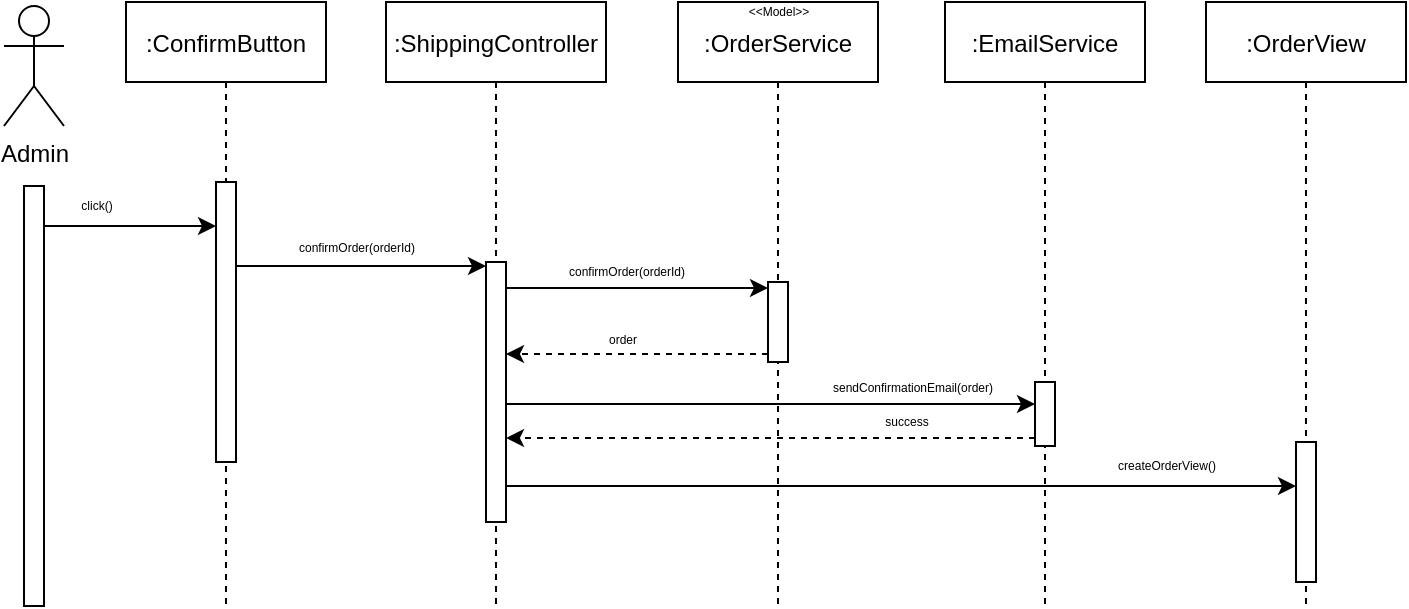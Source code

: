 <mxfile version="16.1.2" type="device" pages="2"><diagram id="hY5JH-sh4DAsOK4UyHqe" name="Confirm"><mxGraphModel dx="901" dy="579" grid="1" gridSize="10" guides="1" tooltips="1" connect="1" arrows="1" fold="1" page="1" pageScale="1" pageWidth="827" pageHeight="1169" math="0" shadow="0"><root><mxCell id="0"/><mxCell id="1" parent="0"/><mxCell id="6uuO1mts7LhGna2cGYTw-1" value=":ConfirmButton" style="shape=umlLifeline;perimeter=lifelinePerimeter;container=1;collapsible=0;recursiveResize=0;rounded=0;shadow=0;strokeWidth=1;" parent="1" vertex="1"><mxGeometry x="100" y="98" width="100" height="301" as="geometry"/></mxCell><mxCell id="6uuO1mts7LhGna2cGYTw-2" value="" style="points=[];perimeter=orthogonalPerimeter;rounded=0;shadow=0;strokeWidth=1;" parent="6uuO1mts7LhGna2cGYTw-1" vertex="1"><mxGeometry x="45" y="90" width="10" height="140" as="geometry"/></mxCell><mxCell id="6uuO1mts7LhGna2cGYTw-3" value="Admin" style="shape=umlActor;verticalLabelPosition=bottom;verticalAlign=top;html=1;outlineConnect=0;" parent="1" vertex="1"><mxGeometry x="39" y="100" width="30" height="60" as="geometry"/></mxCell><mxCell id="kJrW0hYbynFjESp4lHM4-1" style="edgeStyle=orthogonalEdgeStyle;rounded=0;orthogonalLoop=1;jettySize=auto;html=1;" edge="1" parent="1" source="6uuO1mts7LhGna2cGYTw-5" target="6uuO1mts7LhGna2cGYTw-2"><mxGeometry relative="1" as="geometry"><Array as="points"><mxPoint x="100" y="210"/><mxPoint x="100" y="210"/></Array></mxGeometry></mxCell><mxCell id="6uuO1mts7LhGna2cGYTw-5" value="" style="points=[];perimeter=orthogonalPerimeter;rounded=0;shadow=0;strokeWidth=1;" parent="1" vertex="1"><mxGeometry x="49" y="190" width="10" height="210" as="geometry"/></mxCell><mxCell id="6uuO1mts7LhGna2cGYTw-6" value=":ShippingController" style="shape=umlLifeline;perimeter=lifelinePerimeter;container=1;collapsible=0;recursiveResize=0;rounded=0;shadow=0;strokeWidth=1;" parent="1" vertex="1"><mxGeometry x="230" y="98" width="110" height="301" as="geometry"/></mxCell><mxCell id="6uuO1mts7LhGna2cGYTw-7" value="" style="points=[];perimeter=orthogonalPerimeter;rounded=0;shadow=0;strokeWidth=1;" parent="6uuO1mts7LhGna2cGYTw-6" vertex="1"><mxGeometry x="50" y="130" width="10" height="130" as="geometry"/></mxCell><mxCell id="6uuO1mts7LhGna2cGYTw-8" value=":OrderService" style="shape=umlLifeline;perimeter=lifelinePerimeter;container=1;collapsible=0;recursiveResize=0;rounded=0;shadow=0;strokeWidth=1;" parent="1" vertex="1"><mxGeometry x="376" y="98" width="100" height="301" as="geometry"/></mxCell><mxCell id="6uuO1mts7LhGna2cGYTw-9" value="" style="points=[];perimeter=orthogonalPerimeter;rounded=0;shadow=0;strokeWidth=1;" parent="6uuO1mts7LhGna2cGYTw-8" vertex="1"><mxGeometry x="45" y="140" width="10" height="40" as="geometry"/></mxCell><mxCell id="6uuO1mts7LhGna2cGYTw-10" value="&amp;lt;&amp;lt;Model&amp;gt;&amp;gt;" style="text;html=1;align=center;verticalAlign=middle;resizable=0;points=[];autosize=1;strokeColor=none;fillColor=none;fontSize=6;" parent="6uuO1mts7LhGna2cGYTw-8" vertex="1"><mxGeometry x="25" width="50" height="10" as="geometry"/></mxCell><mxCell id="6uuO1mts7LhGna2cGYTw-11" style="edgeStyle=orthogonalEdgeStyle;rounded=0;orthogonalLoop=1;jettySize=auto;html=1;" parent="1" edge="1"><mxGeometry relative="1" as="geometry"><mxPoint x="280.0" y="230" as="targetPoint"/><Array as="points"><mxPoint x="280" y="230"/></Array><mxPoint x="155.0" y="230" as="sourcePoint"/></mxGeometry></mxCell><mxCell id="6uuO1mts7LhGna2cGYTw-12" value="confirmOrder(orderId)" style="text;html=1;align=center;verticalAlign=middle;resizable=0;points=[];autosize=1;strokeColor=none;fillColor=none;fontSize=6;" parent="1" vertex="1"><mxGeometry x="180" y="216" width="70" height="10" as="geometry"/></mxCell><mxCell id="6uuO1mts7LhGna2cGYTw-14" value="confirmOrder(orderId)" style="text;html=1;align=center;verticalAlign=middle;resizable=0;points=[];autosize=1;strokeColor=none;fillColor=none;fontSize=6;" parent="1" vertex="1"><mxGeometry x="315" y="228" width="70" height="10" as="geometry"/></mxCell><mxCell id="6uuO1mts7LhGna2cGYTw-15" style="edgeStyle=orthogonalEdgeStyle;rounded=0;orthogonalLoop=1;jettySize=auto;html=1;" parent="1" target="6uuO1mts7LhGna2cGYTw-9" edge="1"><mxGeometry relative="1" as="geometry"><mxPoint x="410.0" y="241" as="targetPoint"/><Array as="points"><mxPoint x="290" y="241"/></Array><mxPoint x="290.0" y="243.029" as="sourcePoint"/></mxGeometry></mxCell><mxCell id="6uuO1mts7LhGna2cGYTw-16" style="edgeStyle=orthogonalEdgeStyle;rounded=0;orthogonalLoop=1;jettySize=auto;html=1;dashed=1;" parent="1" source="6uuO1mts7LhGna2cGYTw-9" edge="1"><mxGeometry relative="1" as="geometry"><mxPoint x="410.0" y="274" as="sourcePoint"/><mxPoint x="290.0" y="274" as="targetPoint"/><Array as="points"><mxPoint x="392" y="274"/><mxPoint x="392" y="274"/></Array></mxGeometry></mxCell><mxCell id="6uuO1mts7LhGna2cGYTw-17" value="order" style="text;html=1;align=center;verticalAlign=middle;resizable=0;points=[];autosize=1;strokeColor=none;fillColor=none;fontSize=6;" parent="1" vertex="1"><mxGeometry x="333" y="262" width="30" height="10" as="geometry"/></mxCell><mxCell id="6uuO1mts7LhGna2cGYTw-22" value=":OrderView" style="shape=umlLifeline;perimeter=lifelinePerimeter;container=1;collapsible=0;recursiveResize=0;rounded=0;shadow=0;strokeWidth=1;" parent="1" vertex="1"><mxGeometry x="640" y="98" width="100" height="301" as="geometry"/></mxCell><mxCell id="6uuO1mts7LhGna2cGYTw-23" value="" style="points=[];perimeter=orthogonalPerimeter;rounded=0;shadow=0;strokeWidth=1;" parent="6uuO1mts7LhGna2cGYTw-22" vertex="1"><mxGeometry x="45" y="220" width="10" height="70" as="geometry"/></mxCell><mxCell id="6uuO1mts7LhGna2cGYTw-32" value=":EmailService" style="shape=umlLifeline;perimeter=lifelinePerimeter;container=1;collapsible=0;recursiveResize=0;rounded=0;shadow=0;strokeWidth=1;" parent="1" vertex="1"><mxGeometry x="509.5" y="98" width="100" height="301" as="geometry"/></mxCell><mxCell id="6uuO1mts7LhGna2cGYTw-33" value="" style="points=[];perimeter=orthogonalPerimeter;rounded=0;shadow=0;strokeWidth=1;" parent="6uuO1mts7LhGna2cGYTw-32" vertex="1"><mxGeometry x="45" y="190" width="10" height="32" as="geometry"/></mxCell><mxCell id="6uuO1mts7LhGna2cGYTw-35" style="edgeStyle=orthogonalEdgeStyle;rounded=0;orthogonalLoop=1;jettySize=auto;html=1;" parent="1" source="6uuO1mts7LhGna2cGYTw-7" target="6uuO1mts7LhGna2cGYTw-33" edge="1"><mxGeometry relative="1" as="geometry"><Array as="points"><mxPoint x="393" y="299"/><mxPoint x="393" y="299"/></Array></mxGeometry></mxCell><mxCell id="6uuO1mts7LhGna2cGYTw-36" value="sendConfirmationEmail(order)" style="text;html=1;align=center;verticalAlign=middle;resizable=0;points=[];autosize=1;strokeColor=none;fillColor=none;fontSize=6;" parent="1" vertex="1"><mxGeometry x="443" y="286" width="100" height="10" as="geometry"/></mxCell><mxCell id="6uuO1mts7LhGna2cGYTw-37" style="edgeStyle=orthogonalEdgeStyle;rounded=0;orthogonalLoop=1;jettySize=auto;html=1;fontSize=6;dashed=1;" parent="1" edge="1" source="6uuO1mts7LhGna2cGYTw-33"><mxGeometry relative="1" as="geometry"><mxPoint x="688" y="316" as="sourcePoint"/><mxPoint x="290" y="316.029" as="targetPoint"/><Array as="points"><mxPoint x="490" y="316"/><mxPoint x="490" y="316"/></Array></mxGeometry></mxCell><mxCell id="6uuO1mts7LhGna2cGYTw-38" value="success" style="text;html=1;align=center;verticalAlign=middle;resizable=0;points=[];autosize=1;strokeColor=none;fillColor=none;fontSize=6;" parent="1" vertex="1"><mxGeometry x="469.5" y="303" width="40" height="10" as="geometry"/></mxCell><mxCell id="6uuO1mts7LhGna2cGYTw-18" value="click()" style="text;html=1;align=center;verticalAlign=middle;resizable=0;points=[];autosize=1;strokeColor=none;fillColor=none;fontSize=6;" parent="1" vertex="1"><mxGeometry x="70" y="195" width="30" height="10" as="geometry"/></mxCell><mxCell id="kJrW0hYbynFjESp4lHM4-2" style="edgeStyle=orthogonalEdgeStyle;rounded=0;orthogonalLoop=1;jettySize=auto;html=1;" edge="1" parent="1" source="6uuO1mts7LhGna2cGYTw-7" target="6uuO1mts7LhGna2cGYTw-23"><mxGeometry relative="1" as="geometry"><Array as="points"><mxPoint x="580" y="340"/><mxPoint x="580" y="340"/></Array></mxGeometry></mxCell><mxCell id="kJrW0hYbynFjESp4lHM4-3" value="createOrderView()" style="text;html=1;align=center;verticalAlign=middle;resizable=0;points=[];autosize=1;strokeColor=none;fillColor=none;fontSize=6;" vertex="1" parent="1"><mxGeometry x="590" y="325" width="60" height="10" as="geometry"/></mxCell></root></mxGraphModel></diagram><diagram id="3upJTyzf8hIcsEGuxY7a" name="Reject"><mxGraphModel dx="757" dy="486" grid="1" gridSize="10" guides="1" tooltips="1" connect="1" arrows="1" fold="1" page="1" pageScale="1" pageWidth="827" pageHeight="1169" math="0" shadow="0"><root><mxCell id="yXWFE8VfULyyJjbBIGYt-0"/><mxCell id="yXWFE8VfULyyJjbBIGYt-1" parent="yXWFE8VfULyyJjbBIGYt-0"/><mxCell id="y-4U5YIoIx6YFsPdROIW-0" value=":RejectButton" style="shape=umlLifeline;perimeter=lifelinePerimeter;container=1;collapsible=0;recursiveResize=0;rounded=0;shadow=0;strokeWidth=1;" vertex="1" parent="yXWFE8VfULyyJjbBIGYt-1"><mxGeometry x="100" y="98" width="100" height="301" as="geometry"/></mxCell><mxCell id="y-4U5YIoIx6YFsPdROIW-1" value="" style="points=[];perimeter=orthogonalPerimeter;rounded=0;shadow=0;strokeWidth=1;" vertex="1" parent="y-4U5YIoIx6YFsPdROIW-0"><mxGeometry x="45" y="90" width="10" height="140" as="geometry"/></mxCell><mxCell id="y-4U5YIoIx6YFsPdROIW-2" value="Admin" style="shape=umlActor;verticalLabelPosition=bottom;verticalAlign=top;html=1;outlineConnect=0;" vertex="1" parent="yXWFE8VfULyyJjbBIGYt-1"><mxGeometry x="39" y="100" width="30" height="60" as="geometry"/></mxCell><mxCell id="y-4U5YIoIx6YFsPdROIW-3" style="edgeStyle=orthogonalEdgeStyle;rounded=0;orthogonalLoop=1;jettySize=auto;html=1;" edge="1" parent="yXWFE8VfULyyJjbBIGYt-1" source="y-4U5YIoIx6YFsPdROIW-4" target="y-4U5YIoIx6YFsPdROIW-1"><mxGeometry relative="1" as="geometry"><Array as="points"><mxPoint x="100" y="210"/><mxPoint x="100" y="210"/></Array></mxGeometry></mxCell><mxCell id="y-4U5YIoIx6YFsPdROIW-4" value="" style="points=[];perimeter=orthogonalPerimeter;rounded=0;shadow=0;strokeWidth=1;" vertex="1" parent="yXWFE8VfULyyJjbBIGYt-1"><mxGeometry x="49" y="190" width="10" height="210" as="geometry"/></mxCell><mxCell id="y-4U5YIoIx6YFsPdROIW-5" value=":ShippingController" style="shape=umlLifeline;perimeter=lifelinePerimeter;container=1;collapsible=0;recursiveResize=0;rounded=0;shadow=0;strokeWidth=1;" vertex="1" parent="yXWFE8VfULyyJjbBIGYt-1"><mxGeometry x="230" y="98" width="110" height="301" as="geometry"/></mxCell><mxCell id="y-4U5YIoIx6YFsPdROIW-6" value="" style="points=[];perimeter=orthogonalPerimeter;rounded=0;shadow=0;strokeWidth=1;" vertex="1" parent="y-4U5YIoIx6YFsPdROIW-5"><mxGeometry x="50" y="130" width="10" height="130" as="geometry"/></mxCell><mxCell id="y-4U5YIoIx6YFsPdROIW-7" value=":OrderService" style="shape=umlLifeline;perimeter=lifelinePerimeter;container=1;collapsible=0;recursiveResize=0;rounded=0;shadow=0;strokeWidth=1;" vertex="1" parent="yXWFE8VfULyyJjbBIGYt-1"><mxGeometry x="376" y="98" width="100" height="301" as="geometry"/></mxCell><mxCell id="y-4U5YIoIx6YFsPdROIW-8" value="" style="points=[];perimeter=orthogonalPerimeter;rounded=0;shadow=0;strokeWidth=1;" vertex="1" parent="y-4U5YIoIx6YFsPdROIW-7"><mxGeometry x="45" y="140" width="10" height="40" as="geometry"/></mxCell><mxCell id="y-4U5YIoIx6YFsPdROIW-9" value="&amp;lt;&amp;lt;Model&amp;gt;&amp;gt;" style="text;html=1;align=center;verticalAlign=middle;resizable=0;points=[];autosize=1;strokeColor=none;fillColor=none;fontSize=6;" vertex="1" parent="y-4U5YIoIx6YFsPdROIW-7"><mxGeometry x="25" width="50" height="10" as="geometry"/></mxCell><mxCell id="y-4U5YIoIx6YFsPdROIW-10" style="edgeStyle=orthogonalEdgeStyle;rounded=0;orthogonalLoop=1;jettySize=auto;html=1;" edge="1" parent="yXWFE8VfULyyJjbBIGYt-1"><mxGeometry relative="1" as="geometry"><mxPoint x="280.0" y="230" as="targetPoint"/><Array as="points"><mxPoint x="280" y="230"/></Array><mxPoint x="155.0" y="230" as="sourcePoint"/></mxGeometry></mxCell><mxCell id="y-4U5YIoIx6YFsPdROIW-11" value="rejectOrder(orderId)" style="text;html=1;align=center;verticalAlign=middle;resizable=0;points=[];autosize=1;strokeColor=none;fillColor=none;fontSize=6;" vertex="1" parent="yXWFE8VfULyyJjbBIGYt-1"><mxGeometry x="180" y="216" width="70" height="10" as="geometry"/></mxCell><mxCell id="y-4U5YIoIx6YFsPdROIW-12" value="rejectOrder(orderId)" style="text;html=1;align=center;verticalAlign=middle;resizable=0;points=[];autosize=1;strokeColor=none;fillColor=none;fontSize=6;" vertex="1" parent="yXWFE8VfULyyJjbBIGYt-1"><mxGeometry x="315" y="228" width="70" height="10" as="geometry"/></mxCell><mxCell id="y-4U5YIoIx6YFsPdROIW-13" style="edgeStyle=orthogonalEdgeStyle;rounded=0;orthogonalLoop=1;jettySize=auto;html=1;" edge="1" parent="yXWFE8VfULyyJjbBIGYt-1" target="y-4U5YIoIx6YFsPdROIW-8"><mxGeometry relative="1" as="geometry"><mxPoint x="410.0" y="241" as="targetPoint"/><Array as="points"><mxPoint x="290" y="241"/></Array><mxPoint x="290.0" y="243.029" as="sourcePoint"/></mxGeometry></mxCell><mxCell id="y-4U5YIoIx6YFsPdROIW-14" style="edgeStyle=orthogonalEdgeStyle;rounded=0;orthogonalLoop=1;jettySize=auto;html=1;dashed=1;" edge="1" parent="yXWFE8VfULyyJjbBIGYt-1" source="y-4U5YIoIx6YFsPdROIW-8"><mxGeometry relative="1" as="geometry"><mxPoint x="410.0" y="274" as="sourcePoint"/><mxPoint x="290.0" y="274" as="targetPoint"/><Array as="points"><mxPoint x="392" y="274"/><mxPoint x="392" y="274"/></Array></mxGeometry></mxCell><mxCell id="y-4U5YIoIx6YFsPdROIW-15" value="order" style="text;html=1;align=center;verticalAlign=middle;resizable=0;points=[];autosize=1;strokeColor=none;fillColor=none;fontSize=6;" vertex="1" parent="yXWFE8VfULyyJjbBIGYt-1"><mxGeometry x="333" y="262" width="30" height="10" as="geometry"/></mxCell><mxCell id="y-4U5YIoIx6YFsPdROIW-16" value=":OrderView" style="shape=umlLifeline;perimeter=lifelinePerimeter;container=1;collapsible=0;recursiveResize=0;rounded=0;shadow=0;strokeWidth=1;" vertex="1" parent="yXWFE8VfULyyJjbBIGYt-1"><mxGeometry x="640" y="98" width="100" height="301" as="geometry"/></mxCell><mxCell id="y-4U5YIoIx6YFsPdROIW-17" value="" style="points=[];perimeter=orthogonalPerimeter;rounded=0;shadow=0;strokeWidth=1;" vertex="1" parent="y-4U5YIoIx6YFsPdROIW-16"><mxGeometry x="45" y="220" width="10" height="70" as="geometry"/></mxCell><mxCell id="y-4U5YIoIx6YFsPdROIW-18" value=":EmailService" style="shape=umlLifeline;perimeter=lifelinePerimeter;container=1;collapsible=0;recursiveResize=0;rounded=0;shadow=0;strokeWidth=1;" vertex="1" parent="yXWFE8VfULyyJjbBIGYt-1"><mxGeometry x="509.5" y="98" width="100" height="301" as="geometry"/></mxCell><mxCell id="y-4U5YIoIx6YFsPdROIW-19" value="" style="points=[];perimeter=orthogonalPerimeter;rounded=0;shadow=0;strokeWidth=1;" vertex="1" parent="y-4U5YIoIx6YFsPdROIW-18"><mxGeometry x="45" y="190" width="10" height="32" as="geometry"/></mxCell><mxCell id="y-4U5YIoIx6YFsPdROIW-20" style="edgeStyle=orthogonalEdgeStyle;rounded=0;orthogonalLoop=1;jettySize=auto;html=1;" edge="1" parent="yXWFE8VfULyyJjbBIGYt-1" source="y-4U5YIoIx6YFsPdROIW-6" target="y-4U5YIoIx6YFsPdROIW-19"><mxGeometry relative="1" as="geometry"><Array as="points"><mxPoint x="393" y="299"/><mxPoint x="393" y="299"/></Array></mxGeometry></mxCell><mxCell id="y-4U5YIoIx6YFsPdROIW-21" value="sendRejectionEmail(order)" style="text;html=1;align=center;verticalAlign=middle;resizable=0;points=[];autosize=1;strokeColor=none;fillColor=none;fontSize=6;" vertex="1" parent="yXWFE8VfULyyJjbBIGYt-1"><mxGeometry x="448" y="286" width="90" height="10" as="geometry"/></mxCell><mxCell id="y-4U5YIoIx6YFsPdROIW-22" style="edgeStyle=orthogonalEdgeStyle;rounded=0;orthogonalLoop=1;jettySize=auto;html=1;fontSize=6;dashed=1;" edge="1" parent="yXWFE8VfULyyJjbBIGYt-1" source="y-4U5YIoIx6YFsPdROIW-19"><mxGeometry relative="1" as="geometry"><mxPoint x="688" y="316" as="sourcePoint"/><mxPoint x="290" y="316.029" as="targetPoint"/><Array as="points"><mxPoint x="490" y="316"/><mxPoint x="490" y="316"/></Array></mxGeometry></mxCell><mxCell id="y-4U5YIoIx6YFsPdROIW-23" value="success" style="text;html=1;align=center;verticalAlign=middle;resizable=0;points=[];autosize=1;strokeColor=none;fillColor=none;fontSize=6;" vertex="1" parent="yXWFE8VfULyyJjbBIGYt-1"><mxGeometry x="469.5" y="303" width="40" height="10" as="geometry"/></mxCell><mxCell id="y-4U5YIoIx6YFsPdROIW-24" value="click()" style="text;html=1;align=center;verticalAlign=middle;resizable=0;points=[];autosize=1;strokeColor=none;fillColor=none;fontSize=6;" vertex="1" parent="yXWFE8VfULyyJjbBIGYt-1"><mxGeometry x="70" y="195" width="30" height="10" as="geometry"/></mxCell><mxCell id="y-4U5YIoIx6YFsPdROIW-25" style="edgeStyle=orthogonalEdgeStyle;rounded=0;orthogonalLoop=1;jettySize=auto;html=1;" edge="1" parent="yXWFE8VfULyyJjbBIGYt-1" source="y-4U5YIoIx6YFsPdROIW-6" target="y-4U5YIoIx6YFsPdROIW-17"><mxGeometry relative="1" as="geometry"><Array as="points"><mxPoint x="580" y="340"/><mxPoint x="580" y="340"/></Array></mxGeometry></mxCell><mxCell id="y-4U5YIoIx6YFsPdROIW-26" value="createOrderView()" style="text;html=1;align=center;verticalAlign=middle;resizable=0;points=[];autosize=1;strokeColor=none;fillColor=none;fontSize=6;" vertex="1" parent="yXWFE8VfULyyJjbBIGYt-1"><mxGeometry x="590" y="325" width="60" height="10" as="geometry"/></mxCell></root></mxGraphModel></diagram></mxfile>
